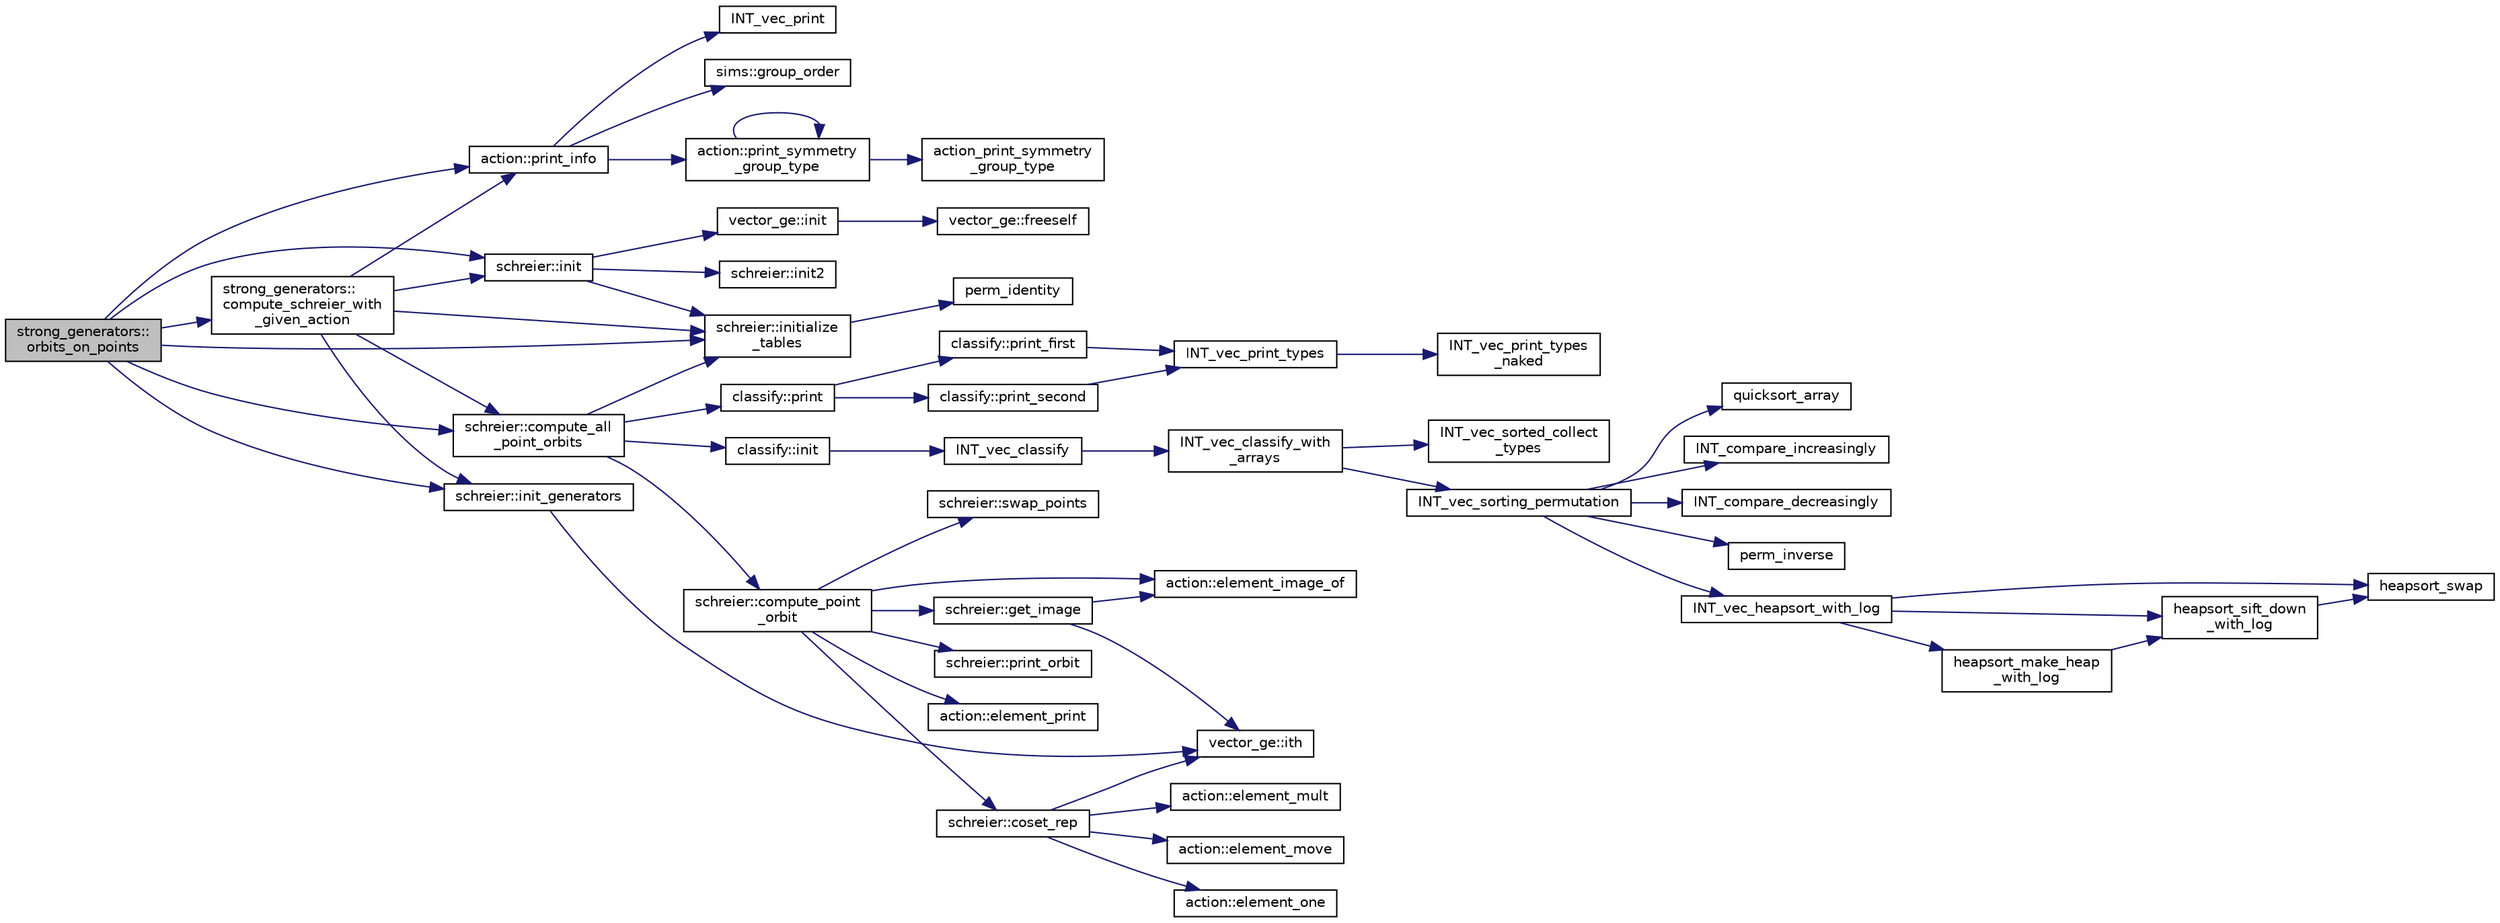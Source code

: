 digraph "strong_generators::orbits_on_points"
{
  edge [fontname="Helvetica",fontsize="10",labelfontname="Helvetica",labelfontsize="10"];
  node [fontname="Helvetica",fontsize="10",shape=record];
  rankdir="LR";
  Node4105 [label="strong_generators::\lorbits_on_points",height=0.2,width=0.4,color="black", fillcolor="grey75", style="filled", fontcolor="black"];
  Node4105 -> Node4106 [color="midnightblue",fontsize="10",style="solid",fontname="Helvetica"];
  Node4106 [label="action::print_info",height=0.2,width=0.4,color="black", fillcolor="white", style="filled",URL="$d2/d86/classaction.html#a6f89e493e5c5a32e5c3b8963d438ce86"];
  Node4106 -> Node4107 [color="midnightblue",fontsize="10",style="solid",fontname="Helvetica"];
  Node4107 [label="action::print_symmetry\l_group_type",height=0.2,width=0.4,color="black", fillcolor="white", style="filled",URL="$d2/d86/classaction.html#aed811766c7e64fe2c853df8b0b67aa6e"];
  Node4107 -> Node4108 [color="midnightblue",fontsize="10",style="solid",fontname="Helvetica"];
  Node4108 [label="action_print_symmetry\l_group_type",height=0.2,width=0.4,color="black", fillcolor="white", style="filled",URL="$d5/d90/action__global_8_c.html#a03666b9440c4962148eba7905b9f843c"];
  Node4107 -> Node4107 [color="midnightblue",fontsize="10",style="solid",fontname="Helvetica"];
  Node4106 -> Node4109 [color="midnightblue",fontsize="10",style="solid",fontname="Helvetica"];
  Node4109 [label="INT_vec_print",height=0.2,width=0.4,color="black", fillcolor="white", style="filled",URL="$df/dbf/sajeeb_8_c.html#a79a5901af0b47dd0d694109543c027fe"];
  Node4106 -> Node4110 [color="midnightblue",fontsize="10",style="solid",fontname="Helvetica"];
  Node4110 [label="sims::group_order",height=0.2,width=0.4,color="black", fillcolor="white", style="filled",URL="$d9/df3/classsims.html#aa442445175656570fa35febbe790efad"];
  Node4105 -> Node4111 [color="midnightblue",fontsize="10",style="solid",fontname="Helvetica"];
  Node4111 [label="strong_generators::\lcompute_schreier_with\l_given_action",height=0.2,width=0.4,color="black", fillcolor="white", style="filled",URL="$dc/d09/classstrong__generators.html#a4124e0060db9e45c8f698c9fab00d946"];
  Node4111 -> Node4106 [color="midnightblue",fontsize="10",style="solid",fontname="Helvetica"];
  Node4111 -> Node4112 [color="midnightblue",fontsize="10",style="solid",fontname="Helvetica"];
  Node4112 [label="schreier::init",height=0.2,width=0.4,color="black", fillcolor="white", style="filled",URL="$d3/dd6/classschreier.html#a7443bebde2aa08acae16c0ff29c9abcf"];
  Node4112 -> Node4113 [color="midnightblue",fontsize="10",style="solid",fontname="Helvetica"];
  Node4113 [label="vector_ge::init",height=0.2,width=0.4,color="black", fillcolor="white", style="filled",URL="$d4/d6e/classvector__ge.html#afe1d6befd1f1501e6be34afbaa9d30a8"];
  Node4113 -> Node4114 [color="midnightblue",fontsize="10",style="solid",fontname="Helvetica"];
  Node4114 [label="vector_ge::freeself",height=0.2,width=0.4,color="black", fillcolor="white", style="filled",URL="$d4/d6e/classvector__ge.html#aa002e4b715cc73a9b8b367d29700b452"];
  Node4112 -> Node4115 [color="midnightblue",fontsize="10",style="solid",fontname="Helvetica"];
  Node4115 [label="schreier::initialize\l_tables",height=0.2,width=0.4,color="black", fillcolor="white", style="filled",URL="$d3/dd6/classschreier.html#acccc16670f88b14ddc69856cd5c0b36d"];
  Node4115 -> Node4116 [color="midnightblue",fontsize="10",style="solid",fontname="Helvetica"];
  Node4116 [label="perm_identity",height=0.2,width=0.4,color="black", fillcolor="white", style="filled",URL="$d2/d7c/combinatorics_8_c.html#aebc54d3f9c31f253ae53e3eb3b386208"];
  Node4112 -> Node4117 [color="midnightblue",fontsize="10",style="solid",fontname="Helvetica"];
  Node4117 [label="schreier::init2",height=0.2,width=0.4,color="black", fillcolor="white", style="filled",URL="$d3/dd6/classschreier.html#aef6a65e2f39bd9e14c61139c4f97f4c3"];
  Node4111 -> Node4115 [color="midnightblue",fontsize="10",style="solid",fontname="Helvetica"];
  Node4111 -> Node4118 [color="midnightblue",fontsize="10",style="solid",fontname="Helvetica"];
  Node4118 [label="schreier::init_generators",height=0.2,width=0.4,color="black", fillcolor="white", style="filled",URL="$d3/dd6/classschreier.html#a04fd581636085a7414e1b5d1004e44e0"];
  Node4118 -> Node4119 [color="midnightblue",fontsize="10",style="solid",fontname="Helvetica"];
  Node4119 [label="vector_ge::ith",height=0.2,width=0.4,color="black", fillcolor="white", style="filled",URL="$d4/d6e/classvector__ge.html#a1ff002e8b746a9beb119d57dcd4a15ff"];
  Node4111 -> Node4120 [color="midnightblue",fontsize="10",style="solid",fontname="Helvetica"];
  Node4120 [label="schreier::compute_all\l_point_orbits",height=0.2,width=0.4,color="black", fillcolor="white", style="filled",URL="$d3/dd6/classschreier.html#a1deec048f51f380bc3476d4cd4d95e94"];
  Node4120 -> Node4115 [color="midnightblue",fontsize="10",style="solid",fontname="Helvetica"];
  Node4120 -> Node4121 [color="midnightblue",fontsize="10",style="solid",fontname="Helvetica"];
  Node4121 [label="schreier::compute_point\l_orbit",height=0.2,width=0.4,color="black", fillcolor="white", style="filled",URL="$d3/dd6/classschreier.html#a429138e463c8c25dddd8557340ed9edd"];
  Node4121 -> Node4122 [color="midnightblue",fontsize="10",style="solid",fontname="Helvetica"];
  Node4122 [label="schreier::swap_points",height=0.2,width=0.4,color="black", fillcolor="white", style="filled",URL="$d3/dd6/classschreier.html#a2ffcc9098873cfbd14eca34ab4827db7"];
  Node4121 -> Node4123 [color="midnightblue",fontsize="10",style="solid",fontname="Helvetica"];
  Node4123 [label="schreier::get_image",height=0.2,width=0.4,color="black", fillcolor="white", style="filled",URL="$d3/dd6/classschreier.html#a1fd2d08cb31c9e4357e124554ca2773f"];
  Node4123 -> Node4124 [color="midnightblue",fontsize="10",style="solid",fontname="Helvetica"];
  Node4124 [label="action::element_image_of",height=0.2,width=0.4,color="black", fillcolor="white", style="filled",URL="$d2/d86/classaction.html#ae09559d4537a048fc860f8a74a31393d"];
  Node4123 -> Node4119 [color="midnightblue",fontsize="10",style="solid",fontname="Helvetica"];
  Node4121 -> Node4125 [color="midnightblue",fontsize="10",style="solid",fontname="Helvetica"];
  Node4125 [label="schreier::print_orbit",height=0.2,width=0.4,color="black", fillcolor="white", style="filled",URL="$d3/dd6/classschreier.html#ac30bbfe09706ff8ccaf27c2cf8074594"];
  Node4121 -> Node4126 [color="midnightblue",fontsize="10",style="solid",fontname="Helvetica"];
  Node4126 [label="schreier::coset_rep",height=0.2,width=0.4,color="black", fillcolor="white", style="filled",URL="$d3/dd6/classschreier.html#a7889b8702372092df4fd05150ee8fdda"];
  Node4126 -> Node4119 [color="midnightblue",fontsize="10",style="solid",fontname="Helvetica"];
  Node4126 -> Node4127 [color="midnightblue",fontsize="10",style="solid",fontname="Helvetica"];
  Node4127 [label="action::element_mult",height=0.2,width=0.4,color="black", fillcolor="white", style="filled",URL="$d2/d86/classaction.html#ae9e36b2cae1f0f7bd7144097fa9a34b3"];
  Node4126 -> Node4128 [color="midnightblue",fontsize="10",style="solid",fontname="Helvetica"];
  Node4128 [label="action::element_move",height=0.2,width=0.4,color="black", fillcolor="white", style="filled",URL="$d2/d86/classaction.html#a550947491bbb534d3d7951f50198a874"];
  Node4126 -> Node4129 [color="midnightblue",fontsize="10",style="solid",fontname="Helvetica"];
  Node4129 [label="action::element_one",height=0.2,width=0.4,color="black", fillcolor="white", style="filled",URL="$d2/d86/classaction.html#a780a105daf04d6d1fe7e2f63b3c88e3b"];
  Node4121 -> Node4130 [color="midnightblue",fontsize="10",style="solid",fontname="Helvetica"];
  Node4130 [label="action::element_print",height=0.2,width=0.4,color="black", fillcolor="white", style="filled",URL="$d2/d86/classaction.html#ae38c3ef3c1125213733d63c6fc3c40cd"];
  Node4121 -> Node4124 [color="midnightblue",fontsize="10",style="solid",fontname="Helvetica"];
  Node4120 -> Node4131 [color="midnightblue",fontsize="10",style="solid",fontname="Helvetica"];
  Node4131 [label="classify::init",height=0.2,width=0.4,color="black", fillcolor="white", style="filled",URL="$d9/d43/classclassify.html#afc24c64267d646d1f83ea39a7c66bde3"];
  Node4131 -> Node4132 [color="midnightblue",fontsize="10",style="solid",fontname="Helvetica"];
  Node4132 [label="INT_vec_classify",height=0.2,width=0.4,color="black", fillcolor="white", style="filled",URL="$d5/de2/foundations_2data__structures_2data__structures_8h.html#ad4176bee048e4f036f8b9d6dd986e0f9"];
  Node4132 -> Node4133 [color="midnightblue",fontsize="10",style="solid",fontname="Helvetica"];
  Node4133 [label="INT_vec_classify_with\l_arrays",height=0.2,width=0.4,color="black", fillcolor="white", style="filled",URL="$d4/dd7/sorting_8_c.html#a1b3700c1d369b8a37593a1c2f31cc9d7"];
  Node4133 -> Node4134 [color="midnightblue",fontsize="10",style="solid",fontname="Helvetica"];
  Node4134 [label="INT_vec_sorting_permutation",height=0.2,width=0.4,color="black", fillcolor="white", style="filled",URL="$d4/dd7/sorting_8_c.html#a10768733e01e8c9ded3c886e6ddb671e"];
  Node4134 -> Node4135 [color="midnightblue",fontsize="10",style="solid",fontname="Helvetica"];
  Node4135 [label="quicksort_array",height=0.2,width=0.4,color="black", fillcolor="white", style="filled",URL="$d4/dd7/sorting_8_c.html#a660db9b0f6bc8a01353f32f3e02638f6"];
  Node4134 -> Node4136 [color="midnightblue",fontsize="10",style="solid",fontname="Helvetica"];
  Node4136 [label="INT_compare_increasingly",height=0.2,width=0.4,color="black", fillcolor="white", style="filled",URL="$d4/dd7/sorting_8_c.html#a53c48a8669e34ab2171690080d493f31"];
  Node4134 -> Node4137 [color="midnightblue",fontsize="10",style="solid",fontname="Helvetica"];
  Node4137 [label="INT_compare_decreasingly",height=0.2,width=0.4,color="black", fillcolor="white", style="filled",URL="$d4/dd7/sorting_8_c.html#a41cf7fa2b53a8f12d60971a71ba96a66"];
  Node4134 -> Node4138 [color="midnightblue",fontsize="10",style="solid",fontname="Helvetica"];
  Node4138 [label="perm_inverse",height=0.2,width=0.4,color="black", fillcolor="white", style="filled",URL="$d2/d7c/combinatorics_8_c.html#ab7f02d1e2e257e1118eae354ab16d447"];
  Node4134 -> Node4139 [color="midnightblue",fontsize="10",style="solid",fontname="Helvetica"];
  Node4139 [label="INT_vec_heapsort_with_log",height=0.2,width=0.4,color="black", fillcolor="white", style="filled",URL="$d4/dd7/sorting_8_c.html#a9d838c341cd204ed79499960a8ed393d"];
  Node4139 -> Node4140 [color="midnightblue",fontsize="10",style="solid",fontname="Helvetica"];
  Node4140 [label="heapsort_make_heap\l_with_log",height=0.2,width=0.4,color="black", fillcolor="white", style="filled",URL="$d4/dd7/sorting_8_c.html#a100d0747647500480fe5dc76ff98cee5"];
  Node4140 -> Node4141 [color="midnightblue",fontsize="10",style="solid",fontname="Helvetica"];
  Node4141 [label="heapsort_sift_down\l_with_log",height=0.2,width=0.4,color="black", fillcolor="white", style="filled",URL="$d4/dd7/sorting_8_c.html#ac7af225fae479a93d6957f79734ba2a6"];
  Node4141 -> Node4142 [color="midnightblue",fontsize="10",style="solid",fontname="Helvetica"];
  Node4142 [label="heapsort_swap",height=0.2,width=0.4,color="black", fillcolor="white", style="filled",URL="$d4/dd7/sorting_8_c.html#a8f048362e6065297b19b6975bcbbfcc6"];
  Node4139 -> Node4142 [color="midnightblue",fontsize="10",style="solid",fontname="Helvetica"];
  Node4139 -> Node4141 [color="midnightblue",fontsize="10",style="solid",fontname="Helvetica"];
  Node4133 -> Node4143 [color="midnightblue",fontsize="10",style="solid",fontname="Helvetica"];
  Node4143 [label="INT_vec_sorted_collect\l_types",height=0.2,width=0.4,color="black", fillcolor="white", style="filled",URL="$d4/dd7/sorting_8_c.html#ad0b54ef8fcaf7cce5577c97d1edbf1f5"];
  Node4120 -> Node4144 [color="midnightblue",fontsize="10",style="solid",fontname="Helvetica"];
  Node4144 [label="classify::print",height=0.2,width=0.4,color="black", fillcolor="white", style="filled",URL="$d9/d43/classclassify.html#a56d1941250d46f68a41566aac4331bc1"];
  Node4144 -> Node4145 [color="midnightblue",fontsize="10",style="solid",fontname="Helvetica"];
  Node4145 [label="classify::print_second",height=0.2,width=0.4,color="black", fillcolor="white", style="filled",URL="$d9/d43/classclassify.html#aec34d8d2847195bb8439d726211fee00"];
  Node4145 -> Node4146 [color="midnightblue",fontsize="10",style="solid",fontname="Helvetica"];
  Node4146 [label="INT_vec_print_types",height=0.2,width=0.4,color="black", fillcolor="white", style="filled",URL="$d5/de2/foundations_2data__structures_2data__structures_8h.html#a6221e1e733ab938c9bd30f5f829efa6b"];
  Node4146 -> Node4147 [color="midnightblue",fontsize="10",style="solid",fontname="Helvetica"];
  Node4147 [label="INT_vec_print_types\l_naked",height=0.2,width=0.4,color="black", fillcolor="white", style="filled",URL="$d4/dd7/sorting_8_c.html#a912803fbc27f21eb925239bd9e2646c5"];
  Node4144 -> Node4148 [color="midnightblue",fontsize="10",style="solid",fontname="Helvetica"];
  Node4148 [label="classify::print_first",height=0.2,width=0.4,color="black", fillcolor="white", style="filled",URL="$d9/d43/classclassify.html#aaedd26ac3ddbd0099743eb4b47a8949e"];
  Node4148 -> Node4146 [color="midnightblue",fontsize="10",style="solid",fontname="Helvetica"];
  Node4105 -> Node4112 [color="midnightblue",fontsize="10",style="solid",fontname="Helvetica"];
  Node4105 -> Node4115 [color="midnightblue",fontsize="10",style="solid",fontname="Helvetica"];
  Node4105 -> Node4118 [color="midnightblue",fontsize="10",style="solid",fontname="Helvetica"];
  Node4105 -> Node4120 [color="midnightblue",fontsize="10",style="solid",fontname="Helvetica"];
}

